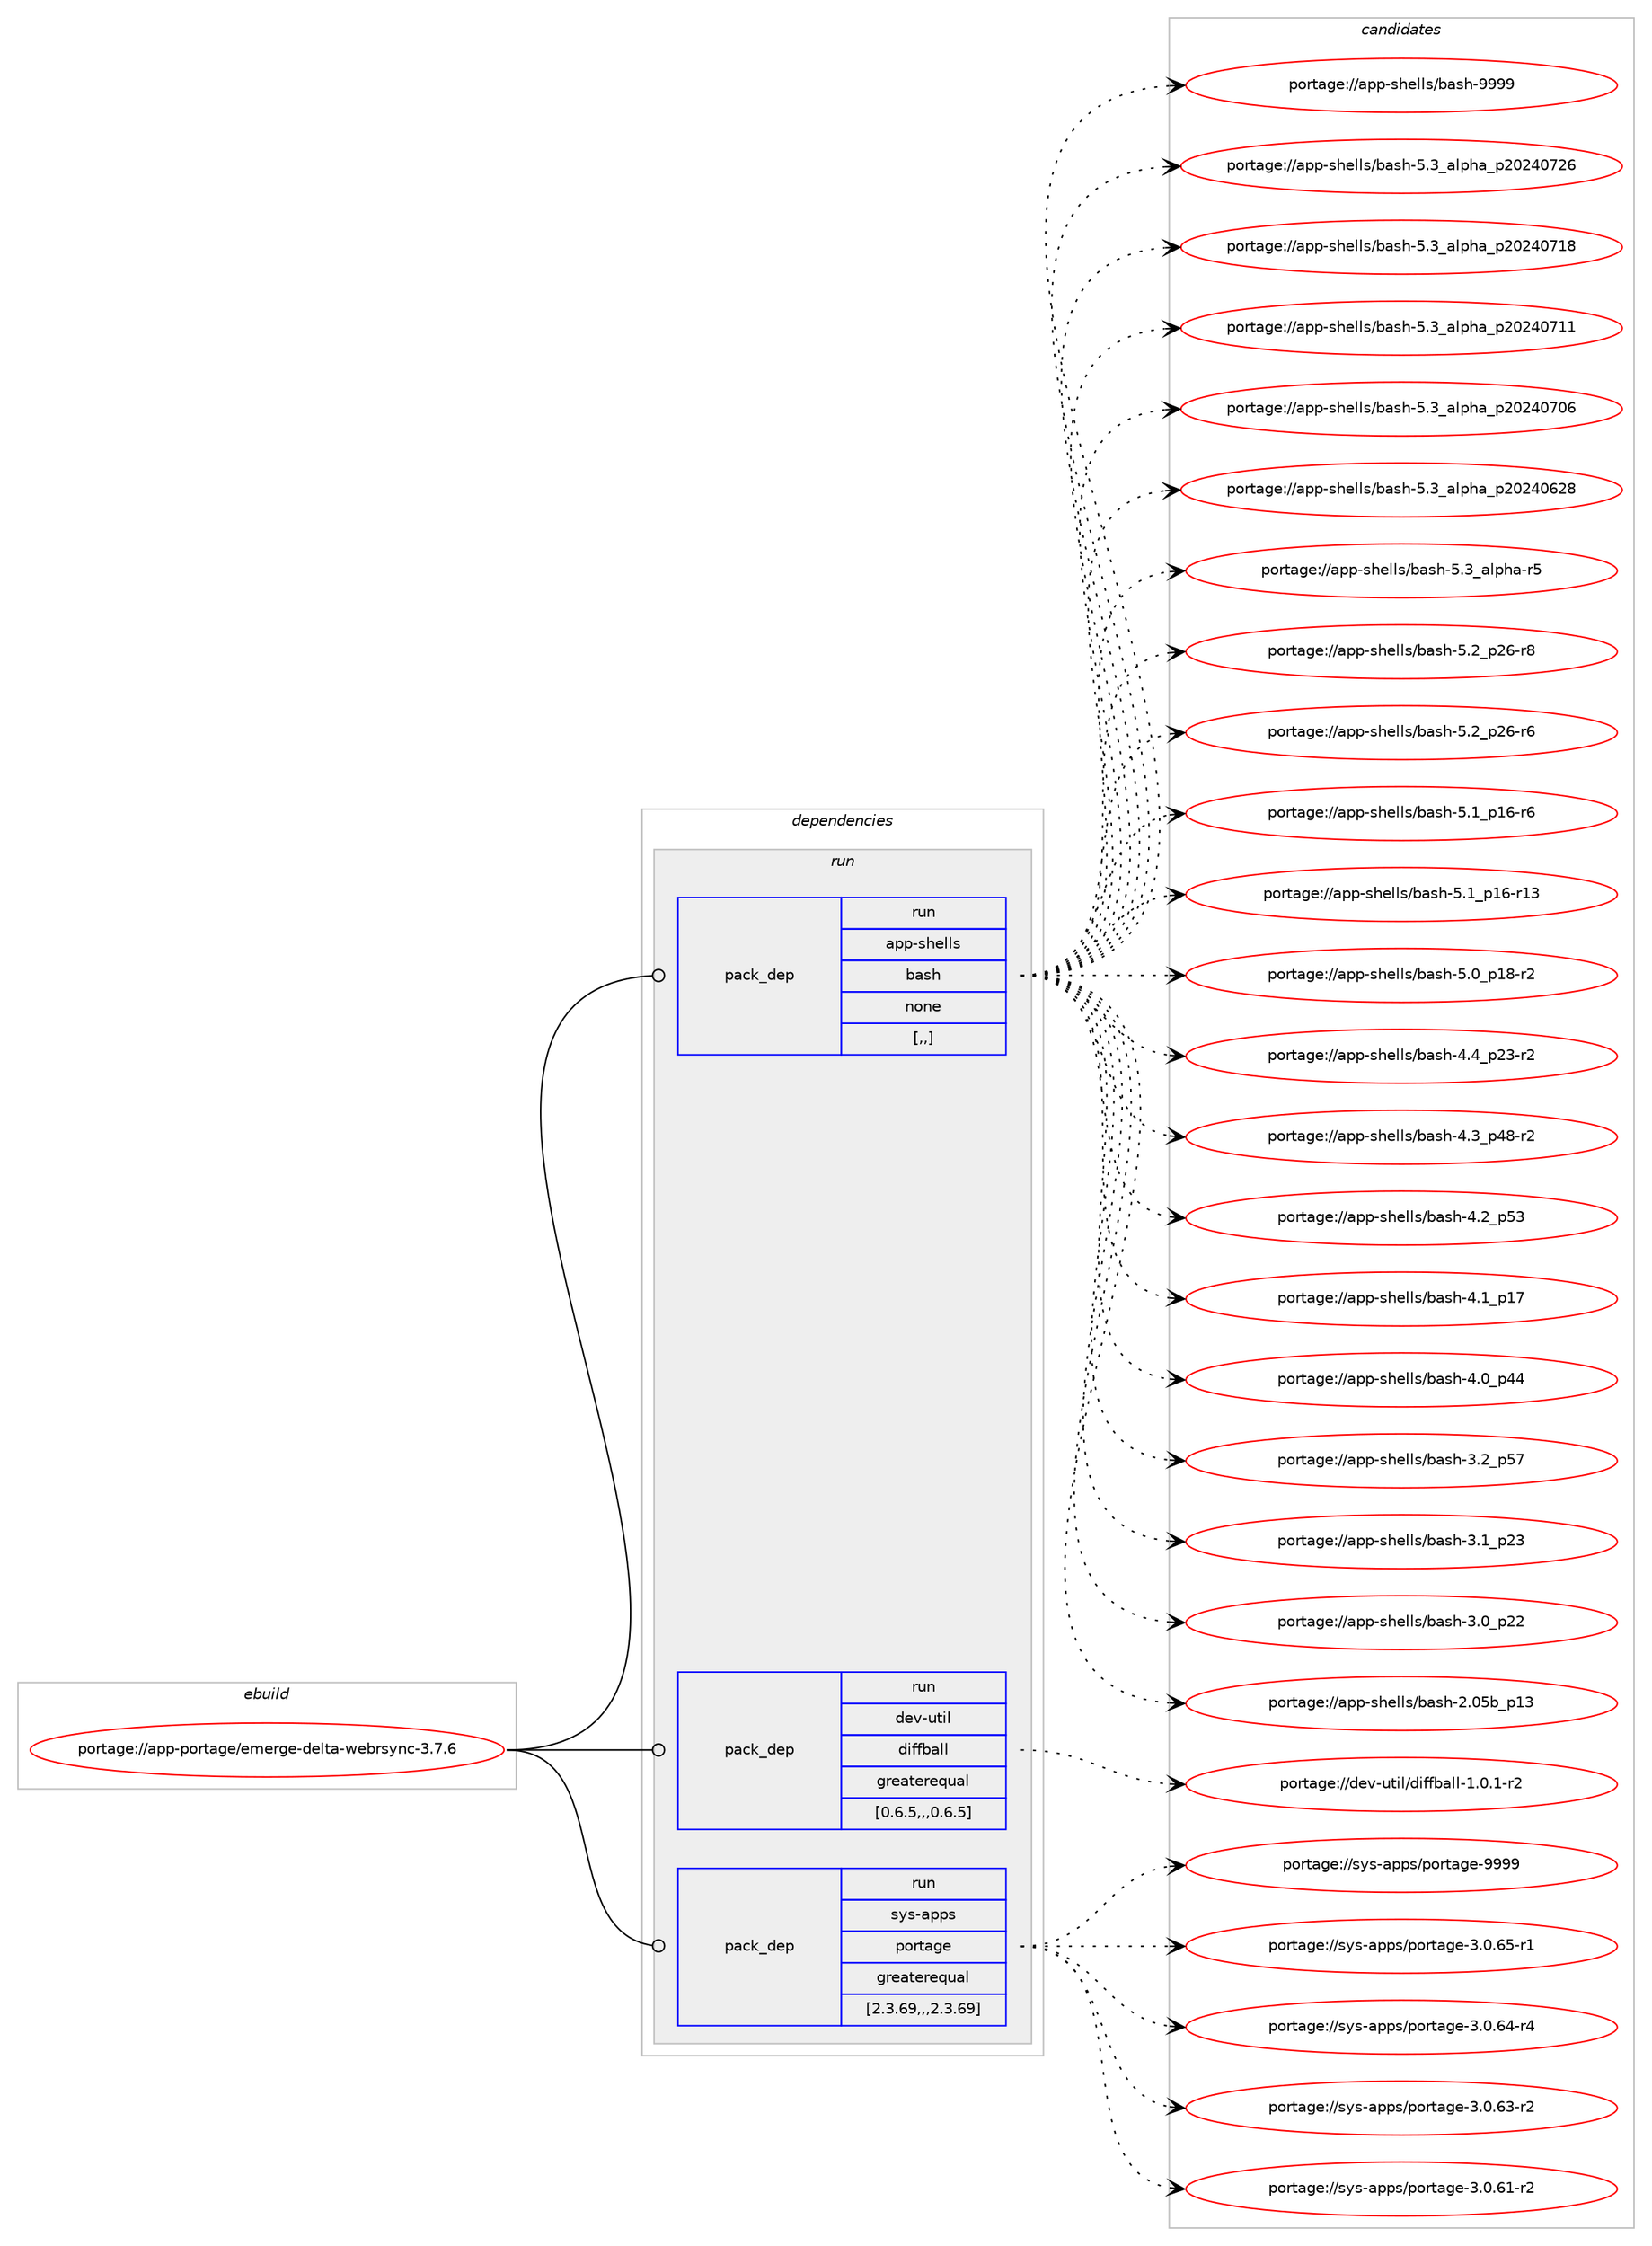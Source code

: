 digraph prolog {

# *************
# Graph options
# *************

newrank=true;
concentrate=true;
compound=true;
graph [rankdir=LR,fontname=Helvetica,fontsize=10,ranksep=1.5];#, ranksep=2.5, nodesep=0.2];
edge  [arrowhead=vee];
node  [fontname=Helvetica,fontsize=10];

# **********
# The ebuild
# **********

subgraph cluster_leftcol {
color=gray;
label=<<i>ebuild</i>>;
id [label="portage://app-portage/emerge-delta-webrsync-3.7.6", color=red, width=4, href="../app-portage/emerge-delta-webrsync-3.7.6.svg"];
}

# ****************
# The dependencies
# ****************

subgraph cluster_midcol {
color=gray;
label=<<i>dependencies</i>>;
subgraph cluster_compile {
fillcolor="#eeeeee";
style=filled;
label=<<i>compile</i>>;
}
subgraph cluster_compileandrun {
fillcolor="#eeeeee";
style=filled;
label=<<i>compile and run</i>>;
}
subgraph cluster_run {
fillcolor="#eeeeee";
style=filled;
label=<<i>run</i>>;
subgraph pack36016 {
dependency50566 [label=<<TABLE BORDER="0" CELLBORDER="1" CELLSPACING="0" CELLPADDING="4" WIDTH="220"><TR><TD ROWSPAN="6" CELLPADDING="30">pack_dep</TD></TR><TR><TD WIDTH="110">run</TD></TR><TR><TD>app-shells</TD></TR><TR><TD>bash</TD></TR><TR><TD>none</TD></TR><TR><TD>[,,]</TD></TR></TABLE>>, shape=none, color=blue];
}
id:e -> dependency50566:w [weight=20,style="solid",arrowhead="odot"];
subgraph pack36017 {
dependency50567 [label=<<TABLE BORDER="0" CELLBORDER="1" CELLSPACING="0" CELLPADDING="4" WIDTH="220"><TR><TD ROWSPAN="6" CELLPADDING="30">pack_dep</TD></TR><TR><TD WIDTH="110">run</TD></TR><TR><TD>dev-util</TD></TR><TR><TD>diffball</TD></TR><TR><TD>greaterequal</TD></TR><TR><TD>[0.6.5,,,0.6.5]</TD></TR></TABLE>>, shape=none, color=blue];
}
id:e -> dependency50567:w [weight=20,style="solid",arrowhead="odot"];
subgraph pack36018 {
dependency50568 [label=<<TABLE BORDER="0" CELLBORDER="1" CELLSPACING="0" CELLPADDING="4" WIDTH="220"><TR><TD ROWSPAN="6" CELLPADDING="30">pack_dep</TD></TR><TR><TD WIDTH="110">run</TD></TR><TR><TD>sys-apps</TD></TR><TR><TD>portage</TD></TR><TR><TD>greaterequal</TD></TR><TR><TD>[2.3.69,,,2.3.69]</TD></TR></TABLE>>, shape=none, color=blue];
}
id:e -> dependency50568:w [weight=20,style="solid",arrowhead="odot"];
}
}

# **************
# The candidates
# **************

subgraph cluster_choices {
rank=same;
color=gray;
label=<<i>candidates</i>>;

subgraph choice36016 {
color=black;
nodesep=1;
choice97112112451151041011081081154798971151044557575757 [label="portage://app-shells/bash-9999", color=red, width=4,href="../app-shells/bash-9999.svg"];
choice971121124511510410110810811547989711510445534651959710811210497951125048505248555054 [label="portage://app-shells/bash-5.3_alpha_p20240726", color=red, width=4,href="../app-shells/bash-5.3_alpha_p20240726.svg"];
choice971121124511510410110810811547989711510445534651959710811210497951125048505248554956 [label="portage://app-shells/bash-5.3_alpha_p20240718", color=red, width=4,href="../app-shells/bash-5.3_alpha_p20240718.svg"];
choice971121124511510410110810811547989711510445534651959710811210497951125048505248554949 [label="portage://app-shells/bash-5.3_alpha_p20240711", color=red, width=4,href="../app-shells/bash-5.3_alpha_p20240711.svg"];
choice971121124511510410110810811547989711510445534651959710811210497951125048505248554854 [label="portage://app-shells/bash-5.3_alpha_p20240706", color=red, width=4,href="../app-shells/bash-5.3_alpha_p20240706.svg"];
choice971121124511510410110810811547989711510445534651959710811210497951125048505248545056 [label="portage://app-shells/bash-5.3_alpha_p20240628", color=red, width=4,href="../app-shells/bash-5.3_alpha_p20240628.svg"];
choice9711211245115104101108108115479897115104455346519597108112104974511453 [label="portage://app-shells/bash-5.3_alpha-r5", color=red, width=4,href="../app-shells/bash-5.3_alpha-r5.svg"];
choice9711211245115104101108108115479897115104455346509511250544511456 [label="portage://app-shells/bash-5.2_p26-r8", color=red, width=4,href="../app-shells/bash-5.2_p26-r8.svg"];
choice9711211245115104101108108115479897115104455346509511250544511454 [label="portage://app-shells/bash-5.2_p26-r6", color=red, width=4,href="../app-shells/bash-5.2_p26-r6.svg"];
choice9711211245115104101108108115479897115104455346499511249544511454 [label="portage://app-shells/bash-5.1_p16-r6", color=red, width=4,href="../app-shells/bash-5.1_p16-r6.svg"];
choice971121124511510410110810811547989711510445534649951124954451144951 [label="portage://app-shells/bash-5.1_p16-r13", color=red, width=4,href="../app-shells/bash-5.1_p16-r13.svg"];
choice9711211245115104101108108115479897115104455346489511249564511450 [label="portage://app-shells/bash-5.0_p18-r2", color=red, width=4,href="../app-shells/bash-5.0_p18-r2.svg"];
choice9711211245115104101108108115479897115104455246529511250514511450 [label="portage://app-shells/bash-4.4_p23-r2", color=red, width=4,href="../app-shells/bash-4.4_p23-r2.svg"];
choice9711211245115104101108108115479897115104455246519511252564511450 [label="portage://app-shells/bash-4.3_p48-r2", color=red, width=4,href="../app-shells/bash-4.3_p48-r2.svg"];
choice971121124511510410110810811547989711510445524650951125351 [label="portage://app-shells/bash-4.2_p53", color=red, width=4,href="../app-shells/bash-4.2_p53.svg"];
choice971121124511510410110810811547989711510445524649951124955 [label="portage://app-shells/bash-4.1_p17", color=red, width=4,href="../app-shells/bash-4.1_p17.svg"];
choice971121124511510410110810811547989711510445524648951125252 [label="portage://app-shells/bash-4.0_p44", color=red, width=4,href="../app-shells/bash-4.0_p44.svg"];
choice971121124511510410110810811547989711510445514650951125355 [label="portage://app-shells/bash-3.2_p57", color=red, width=4,href="../app-shells/bash-3.2_p57.svg"];
choice971121124511510410110810811547989711510445514649951125051 [label="portage://app-shells/bash-3.1_p23", color=red, width=4,href="../app-shells/bash-3.1_p23.svg"];
choice971121124511510410110810811547989711510445514648951125050 [label="portage://app-shells/bash-3.0_p22", color=red, width=4,href="../app-shells/bash-3.0_p22.svg"];
choice9711211245115104101108108115479897115104455046485398951124951 [label="portage://app-shells/bash-2.05b_p13", color=red, width=4,href="../app-shells/bash-2.05b_p13.svg"];
dependency50566:e -> choice97112112451151041011081081154798971151044557575757:w [style=dotted,weight="100"];
dependency50566:e -> choice971121124511510410110810811547989711510445534651959710811210497951125048505248555054:w [style=dotted,weight="100"];
dependency50566:e -> choice971121124511510410110810811547989711510445534651959710811210497951125048505248554956:w [style=dotted,weight="100"];
dependency50566:e -> choice971121124511510410110810811547989711510445534651959710811210497951125048505248554949:w [style=dotted,weight="100"];
dependency50566:e -> choice971121124511510410110810811547989711510445534651959710811210497951125048505248554854:w [style=dotted,weight="100"];
dependency50566:e -> choice971121124511510410110810811547989711510445534651959710811210497951125048505248545056:w [style=dotted,weight="100"];
dependency50566:e -> choice9711211245115104101108108115479897115104455346519597108112104974511453:w [style=dotted,weight="100"];
dependency50566:e -> choice9711211245115104101108108115479897115104455346509511250544511456:w [style=dotted,weight="100"];
dependency50566:e -> choice9711211245115104101108108115479897115104455346509511250544511454:w [style=dotted,weight="100"];
dependency50566:e -> choice9711211245115104101108108115479897115104455346499511249544511454:w [style=dotted,weight="100"];
dependency50566:e -> choice971121124511510410110810811547989711510445534649951124954451144951:w [style=dotted,weight="100"];
dependency50566:e -> choice9711211245115104101108108115479897115104455346489511249564511450:w [style=dotted,weight="100"];
dependency50566:e -> choice9711211245115104101108108115479897115104455246529511250514511450:w [style=dotted,weight="100"];
dependency50566:e -> choice9711211245115104101108108115479897115104455246519511252564511450:w [style=dotted,weight="100"];
dependency50566:e -> choice971121124511510410110810811547989711510445524650951125351:w [style=dotted,weight="100"];
dependency50566:e -> choice971121124511510410110810811547989711510445524649951124955:w [style=dotted,weight="100"];
dependency50566:e -> choice971121124511510410110810811547989711510445524648951125252:w [style=dotted,weight="100"];
dependency50566:e -> choice971121124511510410110810811547989711510445514650951125355:w [style=dotted,weight="100"];
dependency50566:e -> choice971121124511510410110810811547989711510445514649951125051:w [style=dotted,weight="100"];
dependency50566:e -> choice971121124511510410110810811547989711510445514648951125050:w [style=dotted,weight="100"];
dependency50566:e -> choice9711211245115104101108108115479897115104455046485398951124951:w [style=dotted,weight="100"];
}
subgraph choice36017 {
color=black;
nodesep=1;
choice100101118451171161051084710010510210298971081084549464846494511450 [label="portage://dev-util/diffball-1.0.1-r2", color=red, width=4,href="../dev-util/diffball-1.0.1-r2.svg"];
dependency50567:e -> choice100101118451171161051084710010510210298971081084549464846494511450:w [style=dotted,weight="100"];
}
subgraph choice36018 {
color=black;
nodesep=1;
choice115121115459711211211547112111114116971031014557575757 [label="portage://sys-apps/portage-9999", color=red, width=4,href="../sys-apps/portage-9999.svg"];
choice11512111545971121121154711211111411697103101455146484654534511449 [label="portage://sys-apps/portage-3.0.65-r1", color=red, width=4,href="../sys-apps/portage-3.0.65-r1.svg"];
choice11512111545971121121154711211111411697103101455146484654524511452 [label="portage://sys-apps/portage-3.0.64-r4", color=red, width=4,href="../sys-apps/portage-3.0.64-r4.svg"];
choice11512111545971121121154711211111411697103101455146484654514511450 [label="portage://sys-apps/portage-3.0.63-r2", color=red, width=4,href="../sys-apps/portage-3.0.63-r2.svg"];
choice11512111545971121121154711211111411697103101455146484654494511450 [label="portage://sys-apps/portage-3.0.61-r2", color=red, width=4,href="../sys-apps/portage-3.0.61-r2.svg"];
dependency50568:e -> choice115121115459711211211547112111114116971031014557575757:w [style=dotted,weight="100"];
dependency50568:e -> choice11512111545971121121154711211111411697103101455146484654534511449:w [style=dotted,weight="100"];
dependency50568:e -> choice11512111545971121121154711211111411697103101455146484654524511452:w [style=dotted,weight="100"];
dependency50568:e -> choice11512111545971121121154711211111411697103101455146484654514511450:w [style=dotted,weight="100"];
dependency50568:e -> choice11512111545971121121154711211111411697103101455146484654494511450:w [style=dotted,weight="100"];
}
}

}
